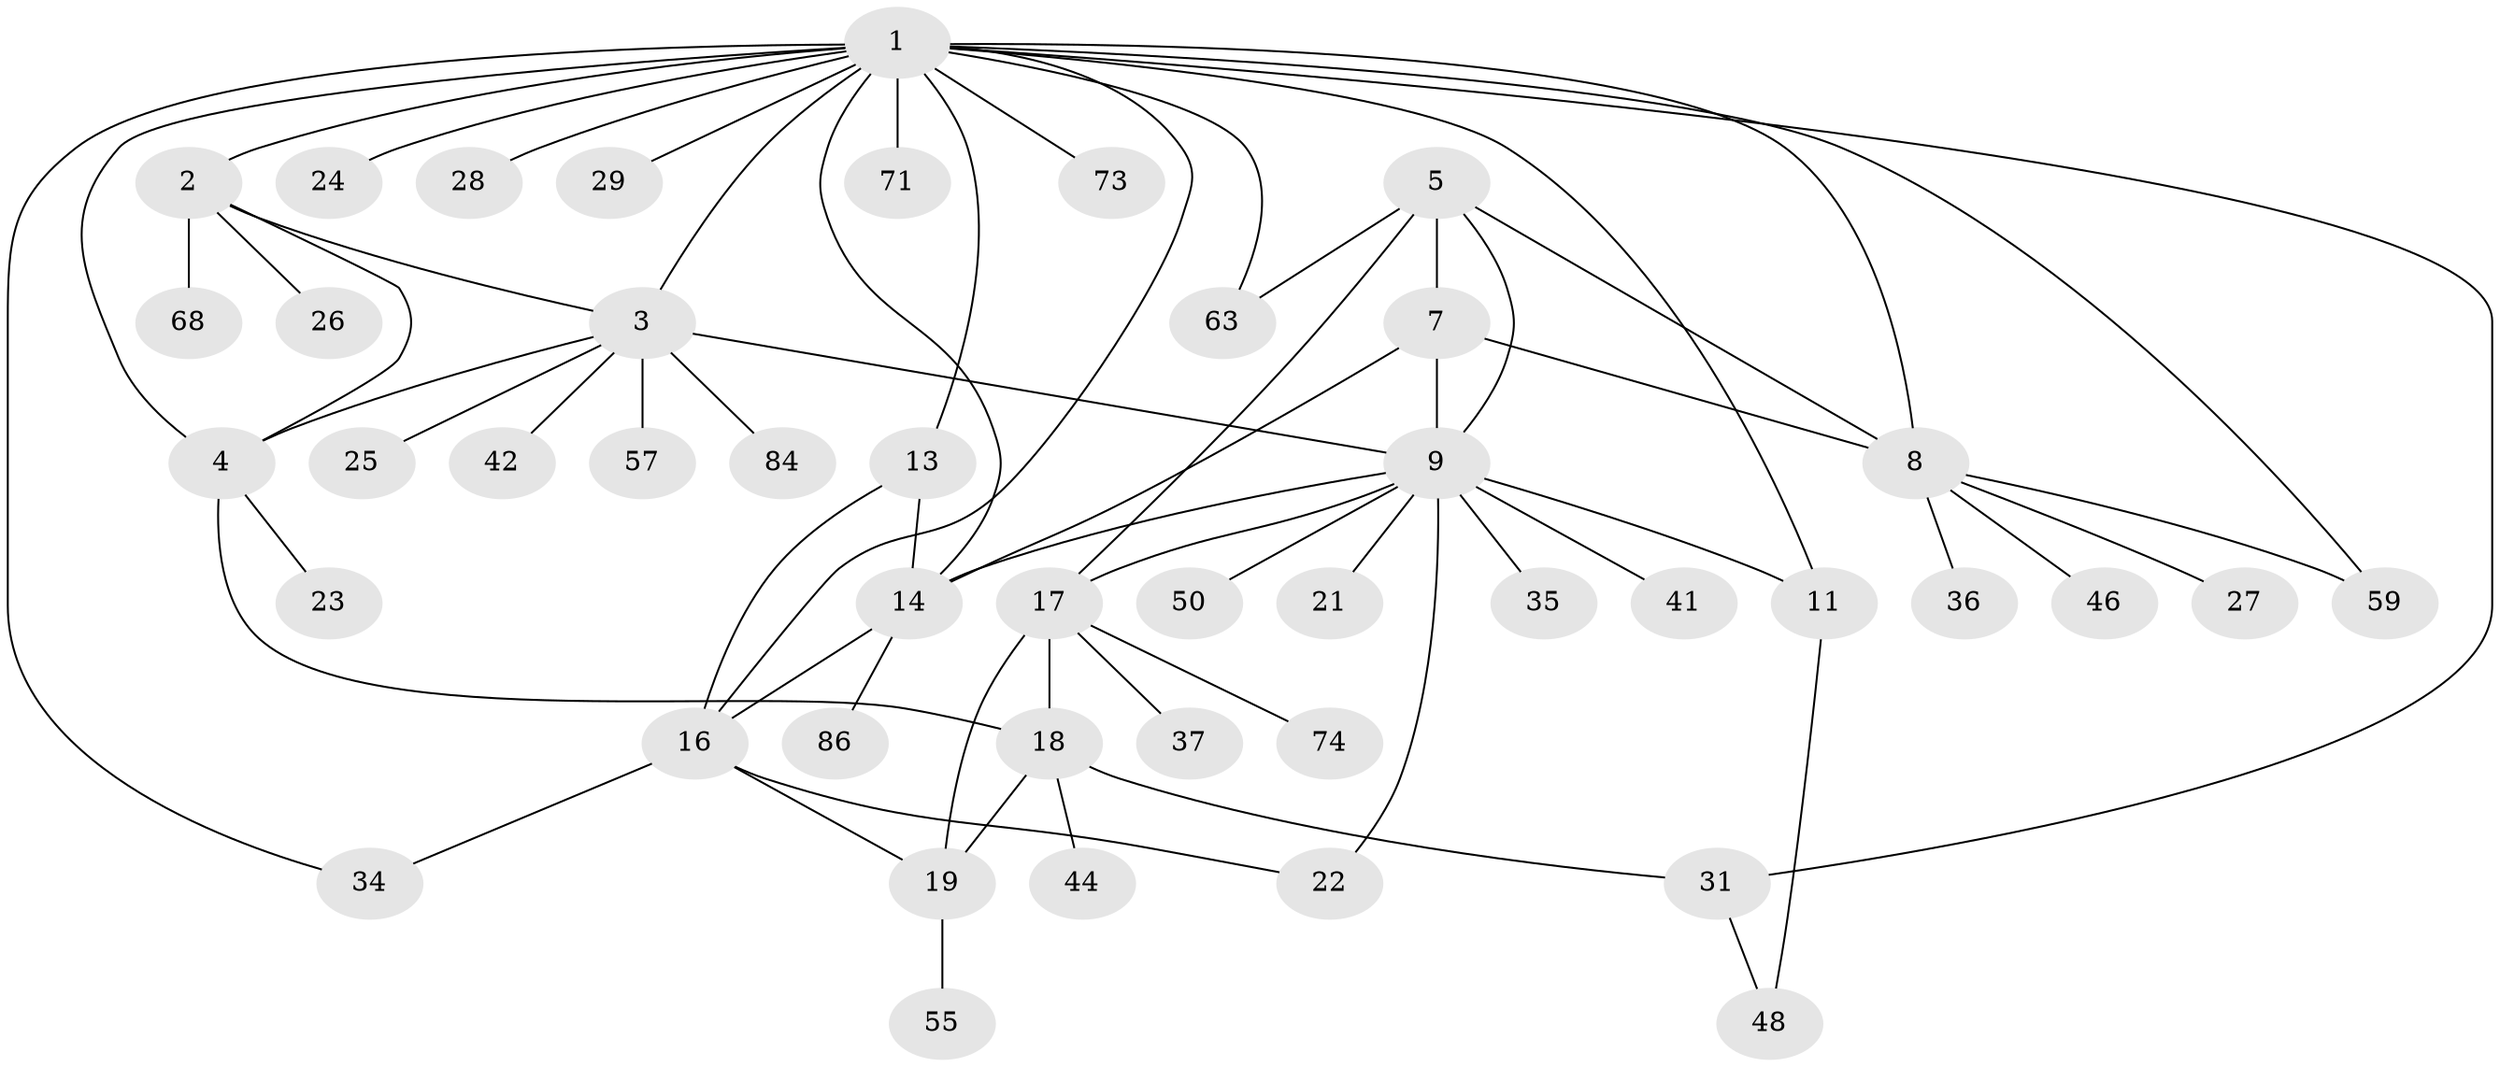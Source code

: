 // original degree distribution, {12: 0.022222222222222223, 5: 0.044444444444444446, 9: 0.03333333333333333, 6: 0.06666666666666667, 7: 0.022222222222222223, 8: 0.022222222222222223, 4: 0.022222222222222223, 2: 0.24444444444444444, 1: 0.5, 3: 0.022222222222222223}
// Generated by graph-tools (version 1.1) at 2025/15/03/09/25 04:15:57]
// undirected, 45 vertices, 66 edges
graph export_dot {
graph [start="1"]
  node [color=gray90,style=filled];
  1 [super="+15"];
  2;
  3;
  4 [super="+78"];
  5 [super="+6+88"];
  7;
  8 [super="+45+33+76+64"];
  9 [super="+10+12+87+32+40+43"];
  11 [super="+38+70+77+53"];
  13 [super="+39"];
  14;
  16 [super="+52"];
  17;
  18;
  19 [super="+20+47"];
  21 [super="+54"];
  22 [super="+56"];
  23;
  24;
  25;
  26;
  27;
  28;
  29;
  31;
  34;
  35;
  36;
  37;
  41;
  42;
  44 [super="+69+79"];
  46;
  48;
  50;
  55 [super="+82"];
  57;
  59 [super="+90"];
  63 [super="+80"];
  68;
  71;
  73;
  74;
  84;
  86;
  1 -- 2;
  1 -- 3;
  1 -- 4;
  1 -- 8;
  1 -- 28;
  1 -- 31;
  1 -- 34;
  1 -- 63;
  1 -- 71;
  1 -- 59;
  1 -- 11;
  1 -- 16;
  1 -- 29;
  1 -- 24;
  1 -- 73;
  1 -- 13;
  1 -- 14;
  2 -- 3;
  2 -- 4;
  2 -- 26;
  2 -- 68;
  3 -- 4;
  3 -- 25;
  3 -- 42;
  3 -- 57;
  3 -- 84;
  3 -- 9 [weight=2];
  4 -- 18;
  4 -- 23;
  5 -- 7 [weight=2];
  5 -- 8 [weight=2];
  5 -- 9;
  5 -- 17;
  5 -- 63;
  7 -- 8;
  7 -- 14;
  7 -- 9;
  8 -- 27;
  8 -- 36;
  8 -- 46;
  8 -- 59;
  9 -- 11 [weight=3];
  9 -- 17 [weight=2];
  9 -- 21;
  9 -- 50;
  9 -- 35;
  9 -- 14;
  9 -- 41;
  9 -- 22;
  11 -- 48;
  13 -- 14;
  13 -- 16;
  14 -- 16;
  14 -- 86;
  16 -- 22;
  16 -- 34;
  16 -- 19;
  17 -- 18;
  17 -- 19 [weight=2];
  17 -- 37;
  17 -- 74;
  18 -- 19 [weight=2];
  18 -- 31;
  18 -- 44;
  19 -- 55;
  31 -- 48;
}
